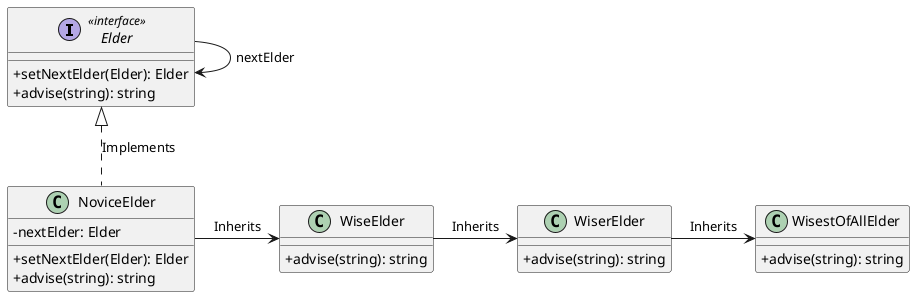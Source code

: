 @startuml ChainOfResponsibilityWithClient
    skinparam classAttributeIconSize 0

    ' Interface
    interface Elder <<interface>> {
        + setNextElder(Elder): Elder
        + advise(string): string
    }

    ' Classes
    class NoviceElder {
        - nextElder: Elder
        + setNextElder(Elder): Elder
        + advise(string): string
    }

    class WiseElder {
        + advise(string): string
    }

    class WiserElder {
        + advise(string): string
    }

    class WisestOfAllElder {
        + advise(string): string
    }

    ' Relações
    Elder <|.. NoviceElder : Implements
    NoviceElder -right-> WiseElder : Inherits
    WiseElder -right-> WiserElder : Inherits
    WiserElder -right-> WisestOfAllElder : Inherits

    Elder -right-> Elder: nextElder
@enduml
